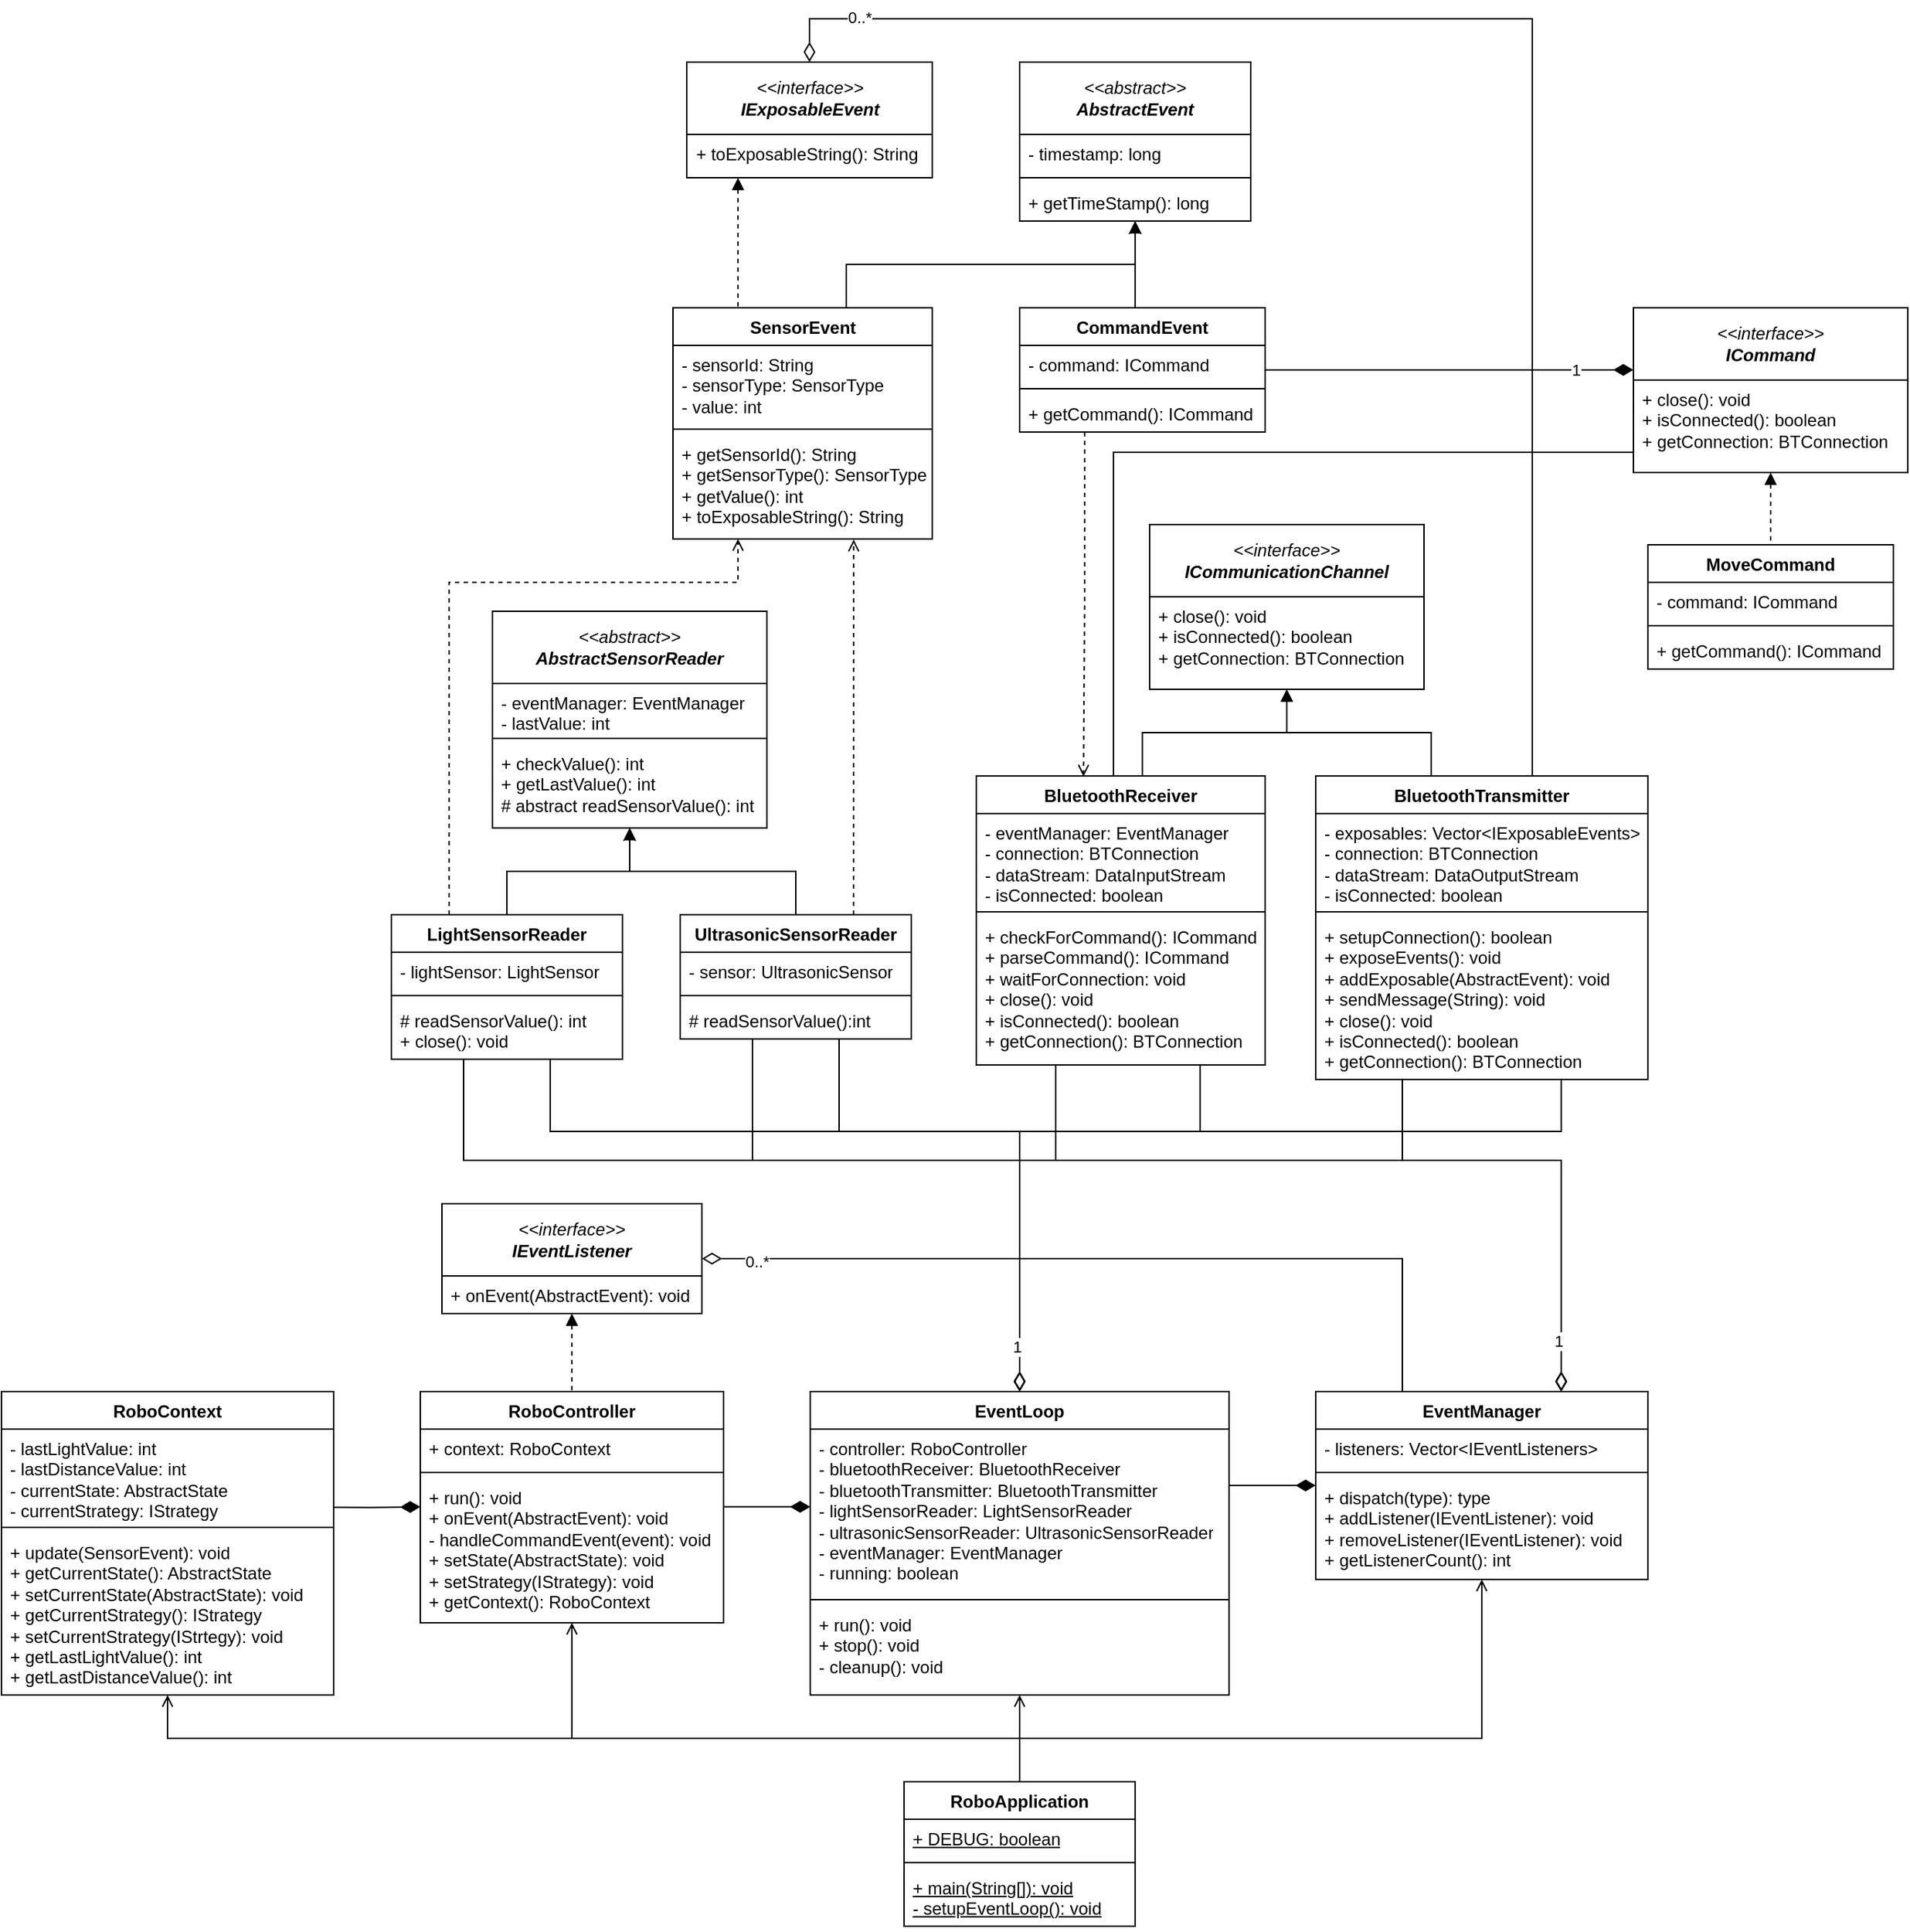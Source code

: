 <mxfile version="27.0.2">
  <diagram name="Seite-1" id="glNnVQsYIpxh4AlS2r4d">
    <mxGraphModel grid="1" page="1" gridSize="10" guides="1" tooltips="1" connect="1" arrows="1" fold="1" pageScale="1" pageWidth="827" pageHeight="1169" math="0" shadow="0">
      <root>
        <mxCell id="0" />
        <mxCell id="1" parent="0" />
        <mxCell id="kFXadUmT_YkaCiRnP-0l-47" value="RoboApplication" style="swimlane;fontStyle=1;align=center;verticalAlign=top;childLayout=stackLayout;horizontal=1;startSize=26;horizontalStack=0;resizeParent=1;resizeParentMax=0;resizeLast=0;collapsible=1;marginBottom=0;whiteSpace=wrap;html=1;" vertex="1" parent="1">
          <mxGeometry x="615" y="830" width="160" height="100" as="geometry" />
        </mxCell>
        <mxCell id="kFXadUmT_YkaCiRnP-0l-48" value="&lt;u&gt;+ DEBUG: boolean&lt;/u&gt;" style="text;strokeColor=none;fillColor=none;align=left;verticalAlign=top;spacingLeft=4;spacingRight=4;overflow=hidden;rotatable=0;points=[[0,0.5],[1,0.5]];portConstraint=eastwest;whiteSpace=wrap;html=1;" vertex="1" parent="kFXadUmT_YkaCiRnP-0l-47">
          <mxGeometry y="26" width="160" height="26" as="geometry" />
        </mxCell>
        <mxCell id="kFXadUmT_YkaCiRnP-0l-49" value="" style="line;strokeWidth=1;fillColor=none;align=left;verticalAlign=middle;spacingTop=-1;spacingLeft=3;spacingRight=3;rotatable=0;labelPosition=right;points=[];portConstraint=eastwest;strokeColor=inherit;" vertex="1" parent="kFXadUmT_YkaCiRnP-0l-47">
          <mxGeometry y="52" width="160" height="8" as="geometry" />
        </mxCell>
        <mxCell id="kFXadUmT_YkaCiRnP-0l-50" value="&lt;u&gt;+ main(String[]): void&lt;/u&gt;&lt;div&gt;&lt;u&gt;- setupEventLoop(): void&lt;/u&gt;&lt;/div&gt;" style="text;strokeColor=none;fillColor=none;align=left;verticalAlign=top;spacingLeft=4;spacingRight=4;overflow=hidden;rotatable=0;points=[[0,0.5],[1,0.5]];portConstraint=eastwest;whiteSpace=wrap;html=1;" vertex="1" parent="kFXadUmT_YkaCiRnP-0l-47">
          <mxGeometry y="60" width="160" height="40" as="geometry" />
        </mxCell>
        <mxCell id="kFXadUmT_YkaCiRnP-0l-158" value="" style="edgeStyle=orthogonalEdgeStyle;rounded=0;orthogonalLoop=1;jettySize=auto;html=1;endArrow=none;startFill=1;endFill=1;startArrow=diamondThin;startSize=11;" edge="1" parent="1">
          <mxGeometry relative="1" as="geometry">
            <mxPoint x="550" y="639.79" as="sourcePoint" />
            <mxPoint x="490" y="639.79" as="targetPoint" />
            <Array as="points">
              <mxPoint x="550" y="640" />
            </Array>
          </mxGeometry>
        </mxCell>
        <mxCell id="kFXadUmT_YkaCiRnP-0l-220" style="edgeStyle=orthogonalEdgeStyle;rounded=0;orthogonalLoop=1;jettySize=auto;html=1;endArrow=none;startFill=0;endFill=0;startArrow=open;" edge="1" parent="1" source="kFXadUmT_YkaCiRnP-0l-51" target="kFXadUmT_YkaCiRnP-0l-47">
          <mxGeometry relative="1" as="geometry" />
        </mxCell>
        <mxCell id="kFXadUmT_YkaCiRnP-0l-51" value="EventLoop" style="swimlane;fontStyle=1;align=center;verticalAlign=top;childLayout=stackLayout;horizontal=1;startSize=26;horizontalStack=0;resizeParent=1;resizeParentMax=0;resizeLast=0;collapsible=1;marginBottom=0;whiteSpace=wrap;html=1;" vertex="1" parent="1">
          <mxGeometry x="550" y="560" width="290" height="210" as="geometry">
            <mxRectangle x="580" y="560" width="100" height="30" as="alternateBounds" />
          </mxGeometry>
        </mxCell>
        <mxCell id="kFXadUmT_YkaCiRnP-0l-52" value="- controller: RoboController&lt;div&gt;- bluetoothReceiver: BluetoothReceiver&lt;/div&gt;&lt;div&gt;- bluetoothTransmitter: BluetoothTransmitter&lt;/div&gt;&lt;div&gt;- lightSensorReader: LightSensorReader&lt;/div&gt;&lt;div&gt;- ultrasonicSensorReader: UltrasonicSensorReader&lt;/div&gt;&lt;div&gt;- eventManager: EventManager&lt;/div&gt;&lt;div&gt;- running: boolean&lt;/div&gt;" style="text;strokeColor=none;fillColor=none;align=left;verticalAlign=top;spacingLeft=4;spacingRight=4;overflow=hidden;rotatable=0;points=[[0,0.5],[1,0.5]];portConstraint=eastwest;whiteSpace=wrap;html=1;" vertex="1" parent="kFXadUmT_YkaCiRnP-0l-51">
          <mxGeometry y="26" width="290" height="114" as="geometry" />
        </mxCell>
        <mxCell id="kFXadUmT_YkaCiRnP-0l-53" value="" style="line;strokeWidth=1;fillColor=none;align=left;verticalAlign=middle;spacingTop=-1;spacingLeft=3;spacingRight=3;rotatable=0;labelPosition=right;points=[];portConstraint=eastwest;strokeColor=inherit;" vertex="1" parent="kFXadUmT_YkaCiRnP-0l-51">
          <mxGeometry y="140" width="290" height="8" as="geometry" />
        </mxCell>
        <mxCell id="kFXadUmT_YkaCiRnP-0l-54" value="+ run(): void&lt;div&gt;+ stop(): void&lt;/div&gt;&lt;div&gt;- cleanup(): void&lt;/div&gt;" style="text;strokeColor=none;fillColor=none;align=left;verticalAlign=top;spacingLeft=4;spacingRight=4;overflow=hidden;rotatable=0;points=[[0,0.5],[1,0.5]];portConstraint=eastwest;whiteSpace=wrap;html=1;" vertex="1" parent="kFXadUmT_YkaCiRnP-0l-51">
          <mxGeometry y="148" width="290" height="62" as="geometry" />
        </mxCell>
        <mxCell id="kFXadUmT_YkaCiRnP-0l-161" value="" style="edgeStyle=orthogonalEdgeStyle;rounded=0;orthogonalLoop=1;jettySize=auto;html=1;endArrow=none;startFill=1;endFill=1;startArrow=diamondThin;endSize=11;startSize=11;" edge="1" parent="1" source="kFXadUmT_YkaCiRnP-0l-55" target="kFXadUmT_YkaCiRnP-0l-52">
          <mxGeometry relative="1" as="geometry">
            <Array as="points">
              <mxPoint x="760" y="603" />
              <mxPoint x="760" y="603" />
            </Array>
          </mxGeometry>
        </mxCell>
        <mxCell id="kFXadUmT_YkaCiRnP-0l-221" style="edgeStyle=orthogonalEdgeStyle;rounded=0;orthogonalLoop=1;jettySize=auto;html=1;endArrow=none;startFill=0;endFill=0;startArrow=open;" edge="1" parent="1" source="kFXadUmT_YkaCiRnP-0l-55" target="kFXadUmT_YkaCiRnP-0l-47">
          <mxGeometry relative="1" as="geometry">
            <Array as="points">
              <mxPoint x="1015" y="800" />
              <mxPoint x="695" y="800" />
            </Array>
          </mxGeometry>
        </mxCell>
        <mxCell id="kFXadUmT_YkaCiRnP-0l-224" style="edgeStyle=orthogonalEdgeStyle;rounded=0;orthogonalLoop=1;jettySize=auto;html=1;entryX=1;entryY=0.5;entryDx=0;entryDy=0;endArrow=diamondThin;endFill=0;startSize=11;endSize=11;" edge="1" parent="1" source="kFXadUmT_YkaCiRnP-0l-55" target="kFXadUmT_YkaCiRnP-0l-63">
          <mxGeometry relative="1" as="geometry">
            <Array as="points">
              <mxPoint x="960" y="468" />
            </Array>
          </mxGeometry>
        </mxCell>
        <mxCell id="kFXadUmT_YkaCiRnP-0l-226" value="0..*" style="edgeLabel;html=1;align=center;verticalAlign=middle;resizable=0;points=[];" connectable="0" vertex="1" parent="kFXadUmT_YkaCiRnP-0l-224">
          <mxGeometry x="0.868" y="2" relative="1" as="geometry">
            <mxPoint as="offset" />
          </mxGeometry>
        </mxCell>
        <mxCell id="kFXadUmT_YkaCiRnP-0l-55" value="EventManager" style="swimlane;fontStyle=1;align=center;verticalAlign=top;childLayout=stackLayout;horizontal=1;startSize=26;horizontalStack=0;resizeParent=1;resizeParentMax=0;resizeLast=0;collapsible=1;marginBottom=0;whiteSpace=wrap;html=1;" vertex="1" parent="1">
          <mxGeometry x="900" y="560" width="230" height="130" as="geometry" />
        </mxCell>
        <mxCell id="kFXadUmT_YkaCiRnP-0l-56" value="- listeners: Vector&amp;lt;IEventListeners&amp;gt;" style="text;strokeColor=none;fillColor=none;align=left;verticalAlign=top;spacingLeft=4;spacingRight=4;overflow=hidden;rotatable=0;points=[[0,0.5],[1,0.5]];portConstraint=eastwest;whiteSpace=wrap;html=1;" vertex="1" parent="kFXadUmT_YkaCiRnP-0l-55">
          <mxGeometry y="26" width="230" height="26" as="geometry" />
        </mxCell>
        <mxCell id="kFXadUmT_YkaCiRnP-0l-57" value="" style="line;strokeWidth=1;fillColor=none;align=left;verticalAlign=middle;spacingTop=-1;spacingLeft=3;spacingRight=3;rotatable=0;labelPosition=right;points=[];portConstraint=eastwest;strokeColor=inherit;" vertex="1" parent="kFXadUmT_YkaCiRnP-0l-55">
          <mxGeometry y="52" width="230" height="8" as="geometry" />
        </mxCell>
        <mxCell id="kFXadUmT_YkaCiRnP-0l-58" value="+ dispatch(type): type&lt;div&gt;+ addListener(IEventListener): void&lt;/div&gt;&lt;div&gt;+ removeListener(IEventListener): void&lt;/div&gt;&lt;div&gt;+ getListenerCount(): int&lt;/div&gt;" style="text;strokeColor=none;fillColor=none;align=left;verticalAlign=top;spacingLeft=4;spacingRight=4;overflow=hidden;rotatable=0;points=[[0,0.5],[1,0.5]];portConstraint=eastwest;whiteSpace=wrap;html=1;" vertex="1" parent="kFXadUmT_YkaCiRnP-0l-55">
          <mxGeometry y="60" width="230" height="70" as="geometry" />
        </mxCell>
        <mxCell id="kFXadUmT_YkaCiRnP-0l-137" style="edgeStyle=orthogonalEdgeStyle;rounded=0;orthogonalLoop=1;jettySize=auto;html=1;endArrow=none;startFill=1;startArrow=block;dashed=1;" edge="1" parent="1" source="kFXadUmT_YkaCiRnP-0l-63" target="kFXadUmT_YkaCiRnP-0l-79">
          <mxGeometry relative="1" as="geometry" />
        </mxCell>
        <mxCell id="kFXadUmT_YkaCiRnP-0l-63" value="&lt;div&gt;&lt;i style=&quot;font-weight: normal;&quot;&gt;&amp;lt;&amp;lt;interface&amp;gt;&amp;gt;&lt;/i&gt;&lt;/div&gt;&lt;i&gt;IEventListener&lt;/i&gt;" style="swimlane;fontStyle=1;align=center;verticalAlign=middle;childLayout=stackLayout;horizontal=1;startSize=50;horizontalStack=0;resizeParent=1;resizeParentMax=0;resizeLast=0;collapsible=1;marginBottom=0;whiteSpace=wrap;html=1;" vertex="1" parent="1">
          <mxGeometry x="295" y="430" width="180" height="76" as="geometry" />
        </mxCell>
        <mxCell id="kFXadUmT_YkaCiRnP-0l-66" value="+ onEvent(AbstractEvent): void" style="text;strokeColor=none;fillColor=none;align=left;verticalAlign=top;spacingLeft=4;spacingRight=4;overflow=hidden;rotatable=0;points=[[0,0.5],[1,0.5]];portConstraint=eastwest;whiteSpace=wrap;html=1;" vertex="1" parent="kFXadUmT_YkaCiRnP-0l-63">
          <mxGeometry y="50" width="180" height="26" as="geometry" />
        </mxCell>
        <mxCell id="kFXadUmT_YkaCiRnP-0l-188" style="edgeStyle=orthogonalEdgeStyle;rounded=0;orthogonalLoop=1;jettySize=auto;html=1;endArrow=none;startFill=1;startArrow=block;" edge="1" parent="1" source="kFXadUmT_YkaCiRnP-0l-67" target="kFXadUmT_YkaCiRnP-0l-71">
          <mxGeometry relative="1" as="geometry">
            <Array as="points">
              <mxPoint x="775" y="-220" />
              <mxPoint x="575" y="-220" />
            </Array>
          </mxGeometry>
        </mxCell>
        <mxCell id="kFXadUmT_YkaCiRnP-0l-67" value="&lt;div&gt;&lt;i style=&quot;font-weight: normal;&quot;&gt;&amp;lt;&amp;lt;abstract&amp;gt;&amp;gt;&lt;/i&gt;&lt;/div&gt;&lt;i&gt;AbstractEvent&lt;/i&gt;" style="swimlane;fontStyle=1;align=center;verticalAlign=middle;childLayout=stackLayout;horizontal=1;startSize=50;horizontalStack=0;resizeParent=1;resizeParentMax=0;resizeLast=0;collapsible=1;marginBottom=0;whiteSpace=wrap;html=1;" vertex="1" parent="1">
          <mxGeometry x="695" y="-360" width="160" height="110" as="geometry" />
        </mxCell>
        <mxCell id="kFXadUmT_YkaCiRnP-0l-68" value="- timestamp: long" style="text;strokeColor=none;fillColor=none;align=left;verticalAlign=top;spacingLeft=4;spacingRight=4;overflow=hidden;rotatable=0;points=[[0,0.5],[1,0.5]];portConstraint=eastwest;whiteSpace=wrap;html=1;" vertex="1" parent="kFXadUmT_YkaCiRnP-0l-67">
          <mxGeometry y="50" width="160" height="26" as="geometry" />
        </mxCell>
        <mxCell id="kFXadUmT_YkaCiRnP-0l-69" value="" style="line;strokeWidth=1;fillColor=none;align=left;verticalAlign=middle;spacingTop=-1;spacingLeft=3;spacingRight=3;rotatable=0;labelPosition=right;points=[];portConstraint=eastwest;strokeColor=inherit;" vertex="1" parent="kFXadUmT_YkaCiRnP-0l-67">
          <mxGeometry y="76" width="160" height="8" as="geometry" />
        </mxCell>
        <mxCell id="kFXadUmT_YkaCiRnP-0l-70" value="+ getTimeStamp(): long" style="text;strokeColor=none;fillColor=none;align=left;verticalAlign=top;spacingLeft=4;spacingRight=4;overflow=hidden;rotatable=0;points=[[0,0.5],[1,0.5]];portConstraint=eastwest;whiteSpace=wrap;html=1;" vertex="1" parent="kFXadUmT_YkaCiRnP-0l-67">
          <mxGeometry y="84" width="160" height="26" as="geometry" />
        </mxCell>
        <mxCell id="kFXadUmT_YkaCiRnP-0l-71" value="SensorEvent" style="swimlane;fontStyle=1;align=center;verticalAlign=top;childLayout=stackLayout;horizontal=1;startSize=26;horizontalStack=0;resizeParent=1;resizeParentMax=0;resizeLast=0;collapsible=1;marginBottom=0;whiteSpace=wrap;html=1;" vertex="1" parent="1">
          <mxGeometry x="455" y="-190" width="179.5" height="160" as="geometry" />
        </mxCell>
        <mxCell id="kFXadUmT_YkaCiRnP-0l-72" value="- sensorId: String&lt;div&gt;- sensorType: SensorType&lt;/div&gt;&lt;div&gt;- value: int&lt;/div&gt;" style="text;strokeColor=none;fillColor=none;align=left;verticalAlign=top;spacingLeft=4;spacingRight=4;overflow=hidden;rotatable=0;points=[[0,0.5],[1,0.5]];portConstraint=eastwest;whiteSpace=wrap;html=1;" vertex="1" parent="kFXadUmT_YkaCiRnP-0l-71">
          <mxGeometry y="26" width="179.5" height="54" as="geometry" />
        </mxCell>
        <mxCell id="kFXadUmT_YkaCiRnP-0l-73" value="" style="line;strokeWidth=1;fillColor=none;align=left;verticalAlign=middle;spacingTop=-1;spacingLeft=3;spacingRight=3;rotatable=0;labelPosition=right;points=[];portConstraint=eastwest;strokeColor=inherit;" vertex="1" parent="kFXadUmT_YkaCiRnP-0l-71">
          <mxGeometry y="80" width="179.5" height="8" as="geometry" />
        </mxCell>
        <mxCell id="kFXadUmT_YkaCiRnP-0l-74" value="+ getSensorId(): String&lt;div&gt;+ getSensorType(): SensorType&lt;/div&gt;&lt;div&gt;+ getValue(): int&lt;/div&gt;&lt;div&gt;+ toExposableString(): String&lt;/div&gt;" style="text;strokeColor=none;fillColor=none;align=left;verticalAlign=top;spacingLeft=4;spacingRight=4;overflow=hidden;rotatable=0;points=[[0,0.5],[1,0.5]];portConstraint=eastwest;whiteSpace=wrap;html=1;" vertex="1" parent="kFXadUmT_YkaCiRnP-0l-71">
          <mxGeometry y="88" width="179.5" height="72" as="geometry" />
        </mxCell>
        <mxCell id="kFXadUmT_YkaCiRnP-0l-182" style="edgeStyle=orthogonalEdgeStyle;rounded=0;orthogonalLoop=1;jettySize=auto;html=1;entryX=0.371;entryY=0.002;entryDx=0;entryDy=0;endArrow=open;startFill=0;dashed=1;entryPerimeter=0;endFill=0;" edge="1" parent="1" source="kFXadUmT_YkaCiRnP-0l-75" target="kFXadUmT_YkaCiRnP-0l-119">
          <mxGeometry relative="1" as="geometry">
            <Array as="points">
              <mxPoint x="740" y="15" />
              <mxPoint x="739" y="15" />
            </Array>
          </mxGeometry>
        </mxCell>
        <mxCell id="kFXadUmT_YkaCiRnP-0l-75" value="CommandEvent" style="swimlane;fontStyle=1;align=center;verticalAlign=top;childLayout=stackLayout;horizontal=1;startSize=26;horizontalStack=0;resizeParent=1;resizeParentMax=0;resizeLast=0;collapsible=1;marginBottom=0;whiteSpace=wrap;html=1;" vertex="1" parent="1">
          <mxGeometry x="695" y="-190" width="170" height="86" as="geometry" />
        </mxCell>
        <mxCell id="kFXadUmT_YkaCiRnP-0l-76" value="- command: ICommand" style="text;strokeColor=none;fillColor=none;align=left;verticalAlign=top;spacingLeft=4;spacingRight=4;overflow=hidden;rotatable=0;points=[[0,0.5],[1,0.5]];portConstraint=eastwest;whiteSpace=wrap;html=1;" vertex="1" parent="kFXadUmT_YkaCiRnP-0l-75">
          <mxGeometry y="26" width="170" height="26" as="geometry" />
        </mxCell>
        <mxCell id="kFXadUmT_YkaCiRnP-0l-77" value="" style="line;strokeWidth=1;fillColor=none;align=left;verticalAlign=middle;spacingTop=-1;spacingLeft=3;spacingRight=3;rotatable=0;labelPosition=right;points=[];portConstraint=eastwest;strokeColor=inherit;" vertex="1" parent="kFXadUmT_YkaCiRnP-0l-75">
          <mxGeometry y="52" width="170" height="8" as="geometry" />
        </mxCell>
        <mxCell id="kFXadUmT_YkaCiRnP-0l-78" value="+ getCommand(): ICommand" style="text;strokeColor=none;fillColor=none;align=left;verticalAlign=top;spacingLeft=4;spacingRight=4;overflow=hidden;rotatable=0;points=[[0,0.5],[1,0.5]];portConstraint=eastwest;whiteSpace=wrap;html=1;" vertex="1" parent="kFXadUmT_YkaCiRnP-0l-75">
          <mxGeometry y="60" width="170" height="26" as="geometry" />
        </mxCell>
        <mxCell id="kFXadUmT_YkaCiRnP-0l-219" style="edgeStyle=orthogonalEdgeStyle;rounded=0;orthogonalLoop=1;jettySize=auto;html=1;entryX=0.5;entryY=0;entryDx=0;entryDy=0;endArrow=none;startFill=0;endFill=0;startArrow=open;" edge="1" parent="1" source="kFXadUmT_YkaCiRnP-0l-79" target="kFXadUmT_YkaCiRnP-0l-47">
          <mxGeometry relative="1" as="geometry">
            <Array as="points">
              <mxPoint x="385" y="800" />
              <mxPoint x="695" y="800" />
            </Array>
          </mxGeometry>
        </mxCell>
        <mxCell id="kFXadUmT_YkaCiRnP-0l-79" value="RoboController" style="swimlane;fontStyle=1;align=center;verticalAlign=top;childLayout=stackLayout;horizontal=1;startSize=26;horizontalStack=0;resizeParent=1;resizeParentMax=0;resizeLast=0;collapsible=1;marginBottom=0;whiteSpace=wrap;html=1;" vertex="1" parent="1">
          <mxGeometry x="280" y="560" width="210" height="160" as="geometry" />
        </mxCell>
        <mxCell id="kFXadUmT_YkaCiRnP-0l-80" value="+ context: RoboContext" style="text;strokeColor=none;fillColor=none;align=left;verticalAlign=top;spacingLeft=4;spacingRight=4;overflow=hidden;rotatable=0;points=[[0,0.5],[1,0.5]];portConstraint=eastwest;whiteSpace=wrap;html=1;" vertex="1" parent="kFXadUmT_YkaCiRnP-0l-79">
          <mxGeometry y="26" width="210" height="26" as="geometry" />
        </mxCell>
        <mxCell id="kFXadUmT_YkaCiRnP-0l-81" value="" style="line;strokeWidth=1;fillColor=none;align=left;verticalAlign=middle;spacingTop=-1;spacingLeft=3;spacingRight=3;rotatable=0;labelPosition=right;points=[];portConstraint=eastwest;strokeColor=inherit;" vertex="1" parent="kFXadUmT_YkaCiRnP-0l-79">
          <mxGeometry y="52" width="210" height="8" as="geometry" />
        </mxCell>
        <mxCell id="kFXadUmT_YkaCiRnP-0l-82" value="+ run(): void&lt;div&gt;+ onEvent(AbstractEvent): void&lt;/div&gt;&lt;div&gt;- handleCommandEvent(event): void&lt;/div&gt;&lt;div&gt;+ setState(AbstractState): void&lt;/div&gt;&lt;div&gt;+ setStrategy(IStrategy): void&lt;/div&gt;&lt;div&gt;+ getContext(): RoboContext&lt;/div&gt;" style="text;strokeColor=none;fillColor=none;align=left;verticalAlign=top;spacingLeft=4;spacingRight=4;overflow=hidden;rotatable=0;points=[[0,0.5],[1,0.5]];portConstraint=eastwest;whiteSpace=wrap;html=1;" vertex="1" parent="kFXadUmT_YkaCiRnP-0l-79">
          <mxGeometry y="60" width="210" height="100" as="geometry" />
        </mxCell>
        <mxCell id="kFXadUmT_YkaCiRnP-0l-125" style="edgeStyle=orthogonalEdgeStyle;rounded=0;orthogonalLoop=1;jettySize=auto;html=1;entryX=0.5;entryY=0;entryDx=0;entryDy=0;endArrow=none;startFill=1;startArrow=block;" edge="1" parent="1" source="kFXadUmT_YkaCiRnP-0l-83" target="kFXadUmT_YkaCiRnP-0l-99">
          <mxGeometry relative="1" as="geometry" />
        </mxCell>
        <mxCell id="kFXadUmT_YkaCiRnP-0l-83" value="&lt;div&gt;&lt;i style=&quot;font-weight: normal;&quot;&gt;&amp;lt;&amp;lt;abstract&amp;gt;&amp;gt;&lt;/i&gt;&lt;/div&gt;&lt;i&gt;AbstractSensorReader&lt;/i&gt;" style="swimlane;fontStyle=1;align=center;verticalAlign=middle;childLayout=stackLayout;horizontal=1;startSize=50;horizontalStack=0;resizeParent=1;resizeParentMax=0;resizeLast=0;collapsible=1;marginBottom=0;whiteSpace=wrap;html=1;" vertex="1" parent="1">
          <mxGeometry x="330" y="20" width="190" height="150" as="geometry" />
        </mxCell>
        <mxCell id="kFXadUmT_YkaCiRnP-0l-84" value="- eventManager: EventManager&lt;div&gt;- lastValue: int&lt;/div&gt;" style="text;strokeColor=none;fillColor=none;align=left;verticalAlign=top;spacingLeft=4;spacingRight=4;overflow=hidden;rotatable=0;points=[[0,0.5],[1,0.5]];portConstraint=eastwest;whiteSpace=wrap;html=1;" vertex="1" parent="kFXadUmT_YkaCiRnP-0l-83">
          <mxGeometry y="50" width="190" height="34" as="geometry" />
        </mxCell>
        <mxCell id="kFXadUmT_YkaCiRnP-0l-85" value="" style="line;strokeWidth=1;fillColor=none;align=left;verticalAlign=middle;spacingTop=-1;spacingLeft=3;spacingRight=3;rotatable=0;labelPosition=right;points=[];portConstraint=eastwest;strokeColor=inherit;" vertex="1" parent="kFXadUmT_YkaCiRnP-0l-83">
          <mxGeometry y="84" width="190" height="8" as="geometry" />
        </mxCell>
        <mxCell id="kFXadUmT_YkaCiRnP-0l-86" value="+ checkValue(): int&lt;div&gt;+ getLastValue(): int&lt;/div&gt;&lt;div&gt;# abstract readSensorValue(): int&lt;/div&gt;" style="text;strokeColor=none;fillColor=none;align=left;verticalAlign=top;spacingLeft=4;spacingRight=4;overflow=hidden;rotatable=0;points=[[0,0.5],[1,0.5]];portConstraint=eastwest;whiteSpace=wrap;html=1;" vertex="1" parent="kFXadUmT_YkaCiRnP-0l-83">
          <mxGeometry y="92" width="190" height="58" as="geometry" />
        </mxCell>
        <mxCell id="kFXadUmT_YkaCiRnP-0l-205" style="edgeStyle=orthogonalEdgeStyle;rounded=0;orthogonalLoop=1;jettySize=auto;html=1;endArrow=diamondThin;endFill=0;endSize=11;" edge="1" parent="1" source="kFXadUmT_YkaCiRnP-0l-99" target="kFXadUmT_YkaCiRnP-0l-51">
          <mxGeometry relative="1" as="geometry">
            <Array as="points">
              <mxPoint x="370" y="380" />
              <mxPoint x="695" y="380" />
            </Array>
          </mxGeometry>
        </mxCell>
        <mxCell id="kFXadUmT_YkaCiRnP-0l-209" style="edgeStyle=orthogonalEdgeStyle;rounded=0;orthogonalLoop=1;jettySize=auto;html=1;endArrow=diamondThin;endFill=0;endSize=11;" edge="1" parent="1" source="kFXadUmT_YkaCiRnP-0l-99" target="kFXadUmT_YkaCiRnP-0l-55">
          <mxGeometry relative="1" as="geometry">
            <Array as="points">
              <mxPoint x="310" y="400" />
              <mxPoint x="1070" y="400" />
            </Array>
          </mxGeometry>
        </mxCell>
        <mxCell id="kFXadUmT_YkaCiRnP-0l-99" value="LightSensorReader" style="swimlane;fontStyle=1;align=center;verticalAlign=top;childLayout=stackLayout;horizontal=1;startSize=26;horizontalStack=0;resizeParent=1;resizeParentMax=0;resizeLast=0;collapsible=1;marginBottom=0;whiteSpace=wrap;html=1;" vertex="1" parent="1">
          <mxGeometry x="260" y="230" width="160" height="100" as="geometry" />
        </mxCell>
        <mxCell id="kFXadUmT_YkaCiRnP-0l-100" value="- lightSensor: LightSensor" style="text;strokeColor=none;fillColor=none;align=left;verticalAlign=top;spacingLeft=4;spacingRight=4;overflow=hidden;rotatable=0;points=[[0,0.5],[1,0.5]];portConstraint=eastwest;whiteSpace=wrap;html=1;" vertex="1" parent="kFXadUmT_YkaCiRnP-0l-99">
          <mxGeometry y="26" width="160" height="26" as="geometry" />
        </mxCell>
        <mxCell id="kFXadUmT_YkaCiRnP-0l-101" value="" style="line;strokeWidth=1;fillColor=none;align=left;verticalAlign=middle;spacingTop=-1;spacingLeft=3;spacingRight=3;rotatable=0;labelPosition=right;points=[];portConstraint=eastwest;strokeColor=inherit;" vertex="1" parent="kFXadUmT_YkaCiRnP-0l-99">
          <mxGeometry y="52" width="160" height="8" as="geometry" />
        </mxCell>
        <mxCell id="kFXadUmT_YkaCiRnP-0l-102" value="# readSensorValue(): int&lt;div&gt;+ close(): void&lt;/div&gt;" style="text;strokeColor=none;fillColor=none;align=left;verticalAlign=top;spacingLeft=4;spacingRight=4;overflow=hidden;rotatable=0;points=[[0,0.5],[1,0.5]];portConstraint=eastwest;whiteSpace=wrap;html=1;" vertex="1" parent="kFXadUmT_YkaCiRnP-0l-99">
          <mxGeometry y="60" width="160" height="40" as="geometry" />
        </mxCell>
        <mxCell id="kFXadUmT_YkaCiRnP-0l-126" style="edgeStyle=orthogonalEdgeStyle;rounded=0;orthogonalLoop=1;jettySize=auto;html=1;entryX=0.5;entryY=1;entryDx=0;entryDy=0;" edge="1" parent="1" source="kFXadUmT_YkaCiRnP-0l-103" target="kFXadUmT_YkaCiRnP-0l-83">
          <mxGeometry relative="1" as="geometry" />
        </mxCell>
        <mxCell id="kFXadUmT_YkaCiRnP-0l-181" style="edgeStyle=orthogonalEdgeStyle;rounded=0;orthogonalLoop=1;jettySize=auto;html=1;entryX=0.697;entryY=1.006;entryDx=0;entryDy=0;entryPerimeter=0;endArrow=open;startFill=0;dashed=1;endFill=0;" edge="1" parent="1" source="kFXadUmT_YkaCiRnP-0l-103" target="kFXadUmT_YkaCiRnP-0l-74">
          <mxGeometry relative="1" as="geometry">
            <Array as="points">
              <mxPoint x="580" y="180" />
              <mxPoint x="580" y="180" />
            </Array>
          </mxGeometry>
        </mxCell>
        <mxCell id="kFXadUmT_YkaCiRnP-0l-206" style="edgeStyle=orthogonalEdgeStyle;rounded=0;orthogonalLoop=1;jettySize=auto;html=1;entryX=0.5;entryY=0;entryDx=0;entryDy=0;endArrow=diamondThin;endFill=0;endSize=11;" edge="1" parent="1" source="kFXadUmT_YkaCiRnP-0l-103" target="kFXadUmT_YkaCiRnP-0l-51">
          <mxGeometry relative="1" as="geometry">
            <Array as="points">
              <mxPoint x="570" y="380" />
              <mxPoint x="695" y="380" />
            </Array>
          </mxGeometry>
        </mxCell>
        <mxCell id="kFXadUmT_YkaCiRnP-0l-210" style="edgeStyle=orthogonalEdgeStyle;rounded=0;orthogonalLoop=1;jettySize=auto;html=1;endArrow=diamondThin;endFill=0;endSize=11;" edge="1" parent="1" source="kFXadUmT_YkaCiRnP-0l-103">
          <mxGeometry relative="1" as="geometry">
            <mxPoint x="1070" y="560" as="targetPoint" />
            <Array as="points">
              <mxPoint x="510" y="400" />
              <mxPoint x="1070" y="400" />
              <mxPoint x="1070" y="560" />
            </Array>
          </mxGeometry>
        </mxCell>
        <mxCell id="kFXadUmT_YkaCiRnP-0l-103" value="UltrasonicSensorReader" style="swimlane;fontStyle=1;align=center;verticalAlign=top;childLayout=stackLayout;horizontal=1;startSize=26;horizontalStack=0;resizeParent=1;resizeParentMax=0;resizeLast=0;collapsible=1;marginBottom=0;whiteSpace=wrap;html=1;" vertex="1" parent="1">
          <mxGeometry x="460" y="230" width="160" height="86" as="geometry" />
        </mxCell>
        <mxCell id="kFXadUmT_YkaCiRnP-0l-104" value="- sensor: UltrasonicSensor" style="text;strokeColor=none;fillColor=none;align=left;verticalAlign=top;spacingLeft=4;spacingRight=4;overflow=hidden;rotatable=0;points=[[0,0.5],[1,0.5]];portConstraint=eastwest;whiteSpace=wrap;html=1;" vertex="1" parent="kFXadUmT_YkaCiRnP-0l-103">
          <mxGeometry y="26" width="160" height="26" as="geometry" />
        </mxCell>
        <mxCell id="kFXadUmT_YkaCiRnP-0l-105" value="" style="line;strokeWidth=1;fillColor=none;align=left;verticalAlign=middle;spacingTop=-1;spacingLeft=3;spacingRight=3;rotatable=0;labelPosition=right;points=[];portConstraint=eastwest;strokeColor=inherit;" vertex="1" parent="kFXadUmT_YkaCiRnP-0l-103">
          <mxGeometry y="52" width="160" height="8" as="geometry" />
        </mxCell>
        <mxCell id="kFXadUmT_YkaCiRnP-0l-106" value="# readSensorValue():int" style="text;strokeColor=none;fillColor=none;align=left;verticalAlign=top;spacingLeft=4;spacingRight=4;overflow=hidden;rotatable=0;points=[[0,0.5],[1,0.5]];portConstraint=eastwest;whiteSpace=wrap;html=1;" vertex="1" parent="kFXadUmT_YkaCiRnP-0l-103">
          <mxGeometry y="60" width="160" height="26" as="geometry" />
        </mxCell>
        <mxCell id="kFXadUmT_YkaCiRnP-0l-218" style="edgeStyle=orthogonalEdgeStyle;rounded=0;orthogonalLoop=1;jettySize=auto;html=1;endArrow=none;startFill=0;endFill=0;startArrow=open;" edge="1" parent="1" source="kFXadUmT_YkaCiRnP-0l-107" target="kFXadUmT_YkaCiRnP-0l-47">
          <mxGeometry relative="1" as="geometry">
            <Array as="points">
              <mxPoint x="105" y="800" />
              <mxPoint x="695" y="800" />
            </Array>
          </mxGeometry>
        </mxCell>
        <mxCell id="kFXadUmT_YkaCiRnP-0l-107" value="RoboContext" style="swimlane;fontStyle=1;align=center;verticalAlign=top;childLayout=stackLayout;horizontal=1;startSize=26;horizontalStack=0;resizeParent=1;resizeParentMax=0;resizeLast=0;collapsible=1;marginBottom=0;whiteSpace=wrap;html=1;" vertex="1" parent="1">
          <mxGeometry x="-10" y="560" width="230" height="210" as="geometry">
            <mxRectangle x="140" y="560" width="110" height="30" as="alternateBounds" />
          </mxGeometry>
        </mxCell>
        <mxCell id="kFXadUmT_YkaCiRnP-0l-108" value="- lastLightValue: int&lt;div&gt;- lastDistanceValue: int&lt;/div&gt;&lt;div&gt;- currentState: AbstractState&lt;/div&gt;&lt;div&gt;- currentStrategy: IStrategy&lt;/div&gt;" style="text;strokeColor=none;fillColor=none;align=left;verticalAlign=top;spacingLeft=4;spacingRight=4;overflow=hidden;rotatable=0;points=[[0,0.5],[1,0.5]];portConstraint=eastwest;whiteSpace=wrap;html=1;" vertex="1" parent="kFXadUmT_YkaCiRnP-0l-107">
          <mxGeometry y="26" width="230" height="64" as="geometry" />
        </mxCell>
        <mxCell id="kFXadUmT_YkaCiRnP-0l-109" value="" style="line;strokeWidth=1;fillColor=none;align=left;verticalAlign=middle;spacingTop=-1;spacingLeft=3;spacingRight=3;rotatable=0;labelPosition=right;points=[];portConstraint=eastwest;strokeColor=inherit;" vertex="1" parent="kFXadUmT_YkaCiRnP-0l-107">
          <mxGeometry y="90" width="230" height="8" as="geometry" />
        </mxCell>
        <mxCell id="kFXadUmT_YkaCiRnP-0l-110" value="+ update(SensorEvent): void&lt;div&gt;+ getCurrentState(): AbstractState&lt;/div&gt;&lt;div&gt;+ setCurrentState(AbstractState): void&lt;/div&gt;&lt;div&gt;+ getCurrentStrategy(): IStrategy&lt;/div&gt;&lt;div&gt;+ setCurrentStrategy(IStrtegy): void&lt;/div&gt;&lt;div&gt;+ getLastLightValue(): int&lt;/div&gt;&lt;div&gt;+ getLastDistanceValue(): int&lt;/div&gt;" style="text;strokeColor=none;fillColor=none;align=left;verticalAlign=top;spacingLeft=4;spacingRight=4;overflow=hidden;rotatable=0;points=[[0,0.5],[1,0.5]];portConstraint=eastwest;whiteSpace=wrap;html=1;" vertex="1" parent="kFXadUmT_YkaCiRnP-0l-107">
          <mxGeometry y="98" width="230" height="112" as="geometry" />
        </mxCell>
        <mxCell id="kFXadUmT_YkaCiRnP-0l-186" style="edgeStyle=orthogonalEdgeStyle;rounded=0;orthogonalLoop=1;jettySize=auto;html=1;endArrow=none;startFill=1;startArrow=block;dashed=1;" edge="1" parent="1" source="kFXadUmT_YkaCiRnP-0l-111" target="kFXadUmT_YkaCiRnP-0l-71">
          <mxGeometry relative="1" as="geometry">
            <Array as="points">
              <mxPoint x="500" y="-230" />
              <mxPoint x="500" y="-230" />
            </Array>
          </mxGeometry>
        </mxCell>
        <mxCell id="kFXadUmT_YkaCiRnP-0l-111" value="&lt;div&gt;&lt;i style=&quot;font-weight: normal;&quot;&gt;&amp;lt;&amp;lt;interface&amp;gt;&amp;gt;&lt;/i&gt;&lt;/div&gt;&lt;i&gt;IExposableEvent&lt;/i&gt;" style="swimlane;fontStyle=1;align=center;verticalAlign=middle;childLayout=stackLayout;horizontal=1;startSize=50;horizontalStack=0;resizeParent=1;resizeParentMax=0;resizeLast=0;collapsible=1;marginBottom=0;whiteSpace=wrap;html=1;" vertex="1" parent="1">
          <mxGeometry x="464.5" y="-360" width="170" height="80" as="geometry" />
        </mxCell>
        <mxCell id="kFXadUmT_YkaCiRnP-0l-114" value="+ toExposableString(): String" style="text;strokeColor=none;fillColor=none;align=left;verticalAlign=top;spacingLeft=4;spacingRight=4;overflow=hidden;rotatable=0;points=[[0,0.5],[1,0.5]];portConstraint=eastwest;whiteSpace=wrap;html=1;" vertex="1" parent="kFXadUmT_YkaCiRnP-0l-111">
          <mxGeometry y="50" width="170" height="30" as="geometry" />
        </mxCell>
        <mxCell id="kFXadUmT_YkaCiRnP-0l-136" style="edgeStyle=orthogonalEdgeStyle;rounded=0;orthogonalLoop=1;jettySize=auto;html=1;endArrow=none;startFill=1;startArrow=block;" edge="1" parent="1" source="kFXadUmT_YkaCiRnP-0l-115" target="kFXadUmT_YkaCiRnP-0l-119">
          <mxGeometry relative="1" as="geometry">
            <Array as="points">
              <mxPoint x="880" y="104" />
              <mxPoint x="780" y="104" />
            </Array>
          </mxGeometry>
        </mxCell>
        <mxCell id="kFXadUmT_YkaCiRnP-0l-143" style="edgeStyle=orthogonalEdgeStyle;rounded=0;orthogonalLoop=1;jettySize=auto;html=1;entryX=0.5;entryY=0;entryDx=0;entryDy=0;endArrow=none;startFill=1;startArrow=block;" edge="1" parent="1" source="kFXadUmT_YkaCiRnP-0l-115" target="kFXadUmT_YkaCiRnP-0l-138">
          <mxGeometry relative="1" as="geometry">
            <Array as="points">
              <mxPoint x="880" y="104" />
              <mxPoint x="980" y="104" />
            </Array>
          </mxGeometry>
        </mxCell>
        <mxCell id="kFXadUmT_YkaCiRnP-0l-115" value="&lt;div&gt;&lt;span style=&quot;font-weight: normal;&quot;&gt;&lt;i&gt;&amp;lt;&amp;lt;interface&amp;gt;&amp;gt;&lt;/i&gt;&lt;/span&gt;&lt;/div&gt;&lt;i&gt;ICommunicationChannel&lt;/i&gt;" style="swimlane;fontStyle=1;align=center;verticalAlign=middle;childLayout=stackLayout;horizontal=1;startSize=50;horizontalStack=0;resizeParent=1;resizeParentMax=0;resizeLast=0;collapsible=1;marginBottom=0;whiteSpace=wrap;html=1;" vertex="1" parent="1">
          <mxGeometry x="785" y="-40" width="190" height="114" as="geometry" />
        </mxCell>
        <mxCell id="kFXadUmT_YkaCiRnP-0l-118" value="+ close(): void&lt;div&gt;+ isConnected(): boolean&lt;/div&gt;&lt;div&gt;+ getConnection: BTConnection&lt;/div&gt;" style="text;strokeColor=none;fillColor=none;align=left;verticalAlign=top;spacingLeft=4;spacingRight=4;overflow=hidden;rotatable=0;points=[[0,0.5],[1,0.5]];portConstraint=eastwest;whiteSpace=wrap;html=1;" vertex="1" parent="kFXadUmT_YkaCiRnP-0l-115">
          <mxGeometry y="50" width="190" height="64" as="geometry" />
        </mxCell>
        <mxCell id="kFXadUmT_YkaCiRnP-0l-207" style="edgeStyle=orthogonalEdgeStyle;rounded=0;orthogonalLoop=1;jettySize=auto;html=1;endArrow=diamondThin;endFill=0;endSize=11;" edge="1" parent="1" source="kFXadUmT_YkaCiRnP-0l-119" target="kFXadUmT_YkaCiRnP-0l-51">
          <mxGeometry relative="1" as="geometry">
            <Array as="points">
              <mxPoint x="820" y="380" />
              <mxPoint x="695" y="380" />
            </Array>
          </mxGeometry>
        </mxCell>
        <mxCell id="kFXadUmT_YkaCiRnP-0l-211" style="edgeStyle=orthogonalEdgeStyle;rounded=0;orthogonalLoop=1;jettySize=auto;html=1;endArrow=diamondThin;endFill=0;endSize=11;" edge="1" parent="1" source="kFXadUmT_YkaCiRnP-0l-119">
          <mxGeometry relative="1" as="geometry">
            <mxPoint x="1070" y="560" as="targetPoint" />
            <Array as="points">
              <mxPoint x="720" y="400" />
              <mxPoint x="1070" y="400" />
              <mxPoint x="1070" y="560" />
            </Array>
          </mxGeometry>
        </mxCell>
        <mxCell id="kFXadUmT_YkaCiRnP-0l-119" value="BluetoothReceiver" style="swimlane;fontStyle=1;align=center;verticalAlign=top;childLayout=stackLayout;horizontal=1;startSize=26;horizontalStack=0;resizeParent=1;resizeParentMax=0;resizeLast=0;collapsible=1;marginBottom=0;whiteSpace=wrap;html=1;" vertex="1" parent="1">
          <mxGeometry x="665" y="134" width="200" height="200" as="geometry" />
        </mxCell>
        <mxCell id="kFXadUmT_YkaCiRnP-0l-120" value="- eventManager: EventManager&lt;div&gt;- connection: BTConnection&lt;/div&gt;&lt;div&gt;- dataStream: DataInputStream&lt;/div&gt;&lt;div&gt;- isConnected: boolean&lt;/div&gt;" style="text;strokeColor=none;fillColor=none;align=left;verticalAlign=top;spacingLeft=4;spacingRight=4;overflow=hidden;rotatable=0;points=[[0,0.5],[1,0.5]];portConstraint=eastwest;whiteSpace=wrap;html=1;" vertex="1" parent="kFXadUmT_YkaCiRnP-0l-119">
          <mxGeometry y="26" width="200" height="64" as="geometry" />
        </mxCell>
        <mxCell id="kFXadUmT_YkaCiRnP-0l-121" value="" style="line;strokeWidth=1;fillColor=none;align=left;verticalAlign=middle;spacingTop=-1;spacingLeft=3;spacingRight=3;rotatable=0;labelPosition=right;points=[];portConstraint=eastwest;strokeColor=inherit;" vertex="1" parent="kFXadUmT_YkaCiRnP-0l-119">
          <mxGeometry y="90" width="200" height="8" as="geometry" />
        </mxCell>
        <mxCell id="kFXadUmT_YkaCiRnP-0l-122" value="+ checkForCommand(): ICommand&lt;div&gt;+ parseCommand(): ICommand&lt;/div&gt;&lt;div&gt;+ waitForConnection: void&lt;/div&gt;&lt;div&gt;+ close(): void&lt;/div&gt;&lt;div&gt;+ isConnected(): boolean&lt;/div&gt;&lt;div&gt;+ getConnection(): BTConnection&lt;/div&gt;&lt;div&gt;&lt;br&gt;&lt;/div&gt;" style="text;strokeColor=none;fillColor=none;align=left;verticalAlign=top;spacingLeft=4;spacingRight=4;overflow=hidden;rotatable=0;points=[[0,0.5],[1,0.5]];portConstraint=eastwest;whiteSpace=wrap;html=1;" vertex="1" parent="kFXadUmT_YkaCiRnP-0l-119">
          <mxGeometry y="98" width="200" height="102" as="geometry" />
        </mxCell>
        <mxCell id="kFXadUmT_YkaCiRnP-0l-183" style="edgeStyle=orthogonalEdgeStyle;rounded=0;orthogonalLoop=1;jettySize=auto;html=1;endArrow=diamondThin;startFill=0;entryX=0.5;entryY=0;entryDx=0;entryDy=0;exitX=0.657;exitY=0.006;exitDx=0;exitDy=0;exitPerimeter=0;endFill=0;startSize=11;endSize=11;" edge="1" parent="1" source="kFXadUmT_YkaCiRnP-0l-138" target="kFXadUmT_YkaCiRnP-0l-111">
          <mxGeometry relative="1" as="geometry">
            <mxPoint x="570" y="-370" as="targetPoint" />
            <mxPoint x="1020" y="220" as="sourcePoint" />
            <Array as="points">
              <mxPoint x="1050" y="135" />
              <mxPoint x="1050" y="-390" />
              <mxPoint x="550" y="-390" />
            </Array>
          </mxGeometry>
        </mxCell>
        <mxCell id="kFXadUmT_YkaCiRnP-0l-232" value="0..*" style="edgeLabel;html=1;align=center;verticalAlign=middle;resizable=0;points=[];" connectable="0" vertex="1" parent="kFXadUmT_YkaCiRnP-0l-183">
          <mxGeometry x="0.878" y="-1" relative="1" as="geometry">
            <mxPoint as="offset" />
          </mxGeometry>
        </mxCell>
        <mxCell id="kFXadUmT_YkaCiRnP-0l-208" style="edgeStyle=orthogonalEdgeStyle;rounded=0;orthogonalLoop=1;jettySize=auto;html=1;entryX=0.5;entryY=0;entryDx=0;entryDy=0;endArrow=diamondThin;endFill=0;endSize=11;" edge="1" parent="1" source="kFXadUmT_YkaCiRnP-0l-138" target="kFXadUmT_YkaCiRnP-0l-51">
          <mxGeometry relative="1" as="geometry">
            <mxPoint x="740" y="480" as="targetPoint" />
            <Array as="points">
              <mxPoint x="1070" y="380" />
              <mxPoint x="695" y="380" />
            </Array>
          </mxGeometry>
        </mxCell>
        <mxCell id="kFXadUmT_YkaCiRnP-0l-229" value="1" style="edgeLabel;html=1;align=center;verticalAlign=middle;resizable=0;points=[];" connectable="0" vertex="1" parent="kFXadUmT_YkaCiRnP-0l-208">
          <mxGeometry x="0.895" y="-2" relative="1" as="geometry">
            <mxPoint as="offset" />
          </mxGeometry>
        </mxCell>
        <mxCell id="kFXadUmT_YkaCiRnP-0l-212" style="edgeStyle=orthogonalEdgeStyle;rounded=0;orthogonalLoop=1;jettySize=auto;html=1;endArrow=diamondThin;endFill=0;endSize=11;" edge="1" parent="1" source="kFXadUmT_YkaCiRnP-0l-138">
          <mxGeometry relative="1" as="geometry">
            <mxPoint x="1070" y="560" as="targetPoint" />
            <Array as="points">
              <mxPoint x="960" y="400" />
              <mxPoint x="1070" y="400" />
              <mxPoint x="1070" y="560" />
            </Array>
          </mxGeometry>
        </mxCell>
        <mxCell id="kFXadUmT_YkaCiRnP-0l-230" value="1" style="edgeLabel;html=1;align=center;verticalAlign=middle;resizable=0;points=[];" connectable="0" vertex="1" parent="kFXadUmT_YkaCiRnP-0l-212">
          <mxGeometry x="0.783" y="-2" relative="1" as="geometry">
            <mxPoint as="offset" />
          </mxGeometry>
        </mxCell>
        <mxCell id="kFXadUmT_YkaCiRnP-0l-138" value="BluetoothTransmitter" style="swimlane;fontStyle=1;align=center;verticalAlign=top;childLayout=stackLayout;horizontal=1;startSize=26;horizontalStack=0;resizeParent=1;resizeParentMax=0;resizeLast=0;collapsible=1;marginBottom=0;whiteSpace=wrap;html=1;" vertex="1" parent="1">
          <mxGeometry x="900" y="134" width="230" height="210" as="geometry" />
        </mxCell>
        <mxCell id="kFXadUmT_YkaCiRnP-0l-139" value="- exposables: Vector&amp;lt;IExposableEvents&amp;gt;&lt;div&gt;- connection: BTConnection&lt;/div&gt;&lt;div&gt;- dataStream: DataOutputStream&lt;/div&gt;&lt;div&gt;- isConnected: boolean&lt;/div&gt;" style="text;strokeColor=none;fillColor=none;align=left;verticalAlign=top;spacingLeft=4;spacingRight=4;overflow=hidden;rotatable=0;points=[[0,0.5],[1,0.5]];portConstraint=eastwest;whiteSpace=wrap;html=1;" vertex="1" parent="kFXadUmT_YkaCiRnP-0l-138">
          <mxGeometry y="26" width="230" height="64" as="geometry" />
        </mxCell>
        <mxCell id="kFXadUmT_YkaCiRnP-0l-140" value="" style="line;strokeWidth=1;fillColor=none;align=left;verticalAlign=middle;spacingTop=-1;spacingLeft=3;spacingRight=3;rotatable=0;labelPosition=right;points=[];portConstraint=eastwest;strokeColor=inherit;" vertex="1" parent="kFXadUmT_YkaCiRnP-0l-138">
          <mxGeometry y="90" width="230" height="8" as="geometry" />
        </mxCell>
        <mxCell id="kFXadUmT_YkaCiRnP-0l-141" value="+ setupConnection(): boolean&lt;div&gt;+ exposeEvents(): void&lt;/div&gt;&lt;div&gt;+ addExposable(AbstractEvent): void&lt;/div&gt;&lt;div&gt;+ sendMessage(String): void&lt;/div&gt;&lt;div&gt;+ close(): void&lt;/div&gt;&lt;div&gt;+ isConnected(): boolean&lt;/div&gt;&lt;div&gt;+ getConnection(): BTConnection&lt;/div&gt;" style="text;strokeColor=none;fillColor=none;align=left;verticalAlign=top;spacingLeft=4;spacingRight=4;overflow=hidden;rotatable=0;points=[[0,0.5],[1,0.5]];portConstraint=eastwest;whiteSpace=wrap;html=1;" vertex="1" parent="kFXadUmT_YkaCiRnP-0l-138">
          <mxGeometry y="98" width="230" height="112" as="geometry" />
        </mxCell>
        <mxCell id="kFXadUmT_YkaCiRnP-0l-159" style="edgeStyle=orthogonalEdgeStyle;rounded=0;orthogonalLoop=1;jettySize=auto;html=1;endArrow=none;endFill=1;endSize=11;startFill=1;startArrow=diamondThin;startSize=11;entryX=1.002;entryY=0.849;entryDx=0;entryDy=0;entryPerimeter=0;" edge="1" parent="1">
          <mxGeometry relative="1" as="geometry">
            <mxPoint x="280" y="639.79" as="sourcePoint" />
            <mxPoint x="220.46" y="640.126" as="targetPoint" />
            <Array as="points" />
          </mxGeometry>
        </mxCell>
        <mxCell id="kFXadUmT_YkaCiRnP-0l-184" style="edgeStyle=orthogonalEdgeStyle;rounded=0;orthogonalLoop=1;jettySize=auto;html=1;dashed=1;endArrow=open;startFill=0;endFill=0;" edge="1" parent="1" source="kFXadUmT_YkaCiRnP-0l-99">
          <mxGeometry relative="1" as="geometry">
            <mxPoint x="500" y="-30" as="targetPoint" />
            <Array as="points">
              <mxPoint x="300" />
              <mxPoint x="500" />
            </Array>
          </mxGeometry>
        </mxCell>
        <mxCell id="kFXadUmT_YkaCiRnP-0l-189" style="edgeStyle=orthogonalEdgeStyle;rounded=0;orthogonalLoop=1;jettySize=auto;html=1;entryX=0.5;entryY=1;entryDx=0;entryDy=0;entryPerimeter=0;" edge="1" parent="1" source="kFXadUmT_YkaCiRnP-0l-75" target="kFXadUmT_YkaCiRnP-0l-70">
          <mxGeometry relative="1" as="geometry">
            <Array as="points">
              <mxPoint x="775" y="-210" />
              <mxPoint x="775" y="-210" />
            </Array>
          </mxGeometry>
        </mxCell>
        <mxCell id="kFXadUmT_YkaCiRnP-0l-200" style="edgeStyle=orthogonalEdgeStyle;rounded=0;orthogonalLoop=1;jettySize=auto;html=1;entryX=0.5;entryY=0;entryDx=0;entryDy=0;endArrow=none;startFill=1;startArrow=block;dashed=1;" edge="1" parent="1" source="kFXadUmT_YkaCiRnP-0l-193" target="kFXadUmT_YkaCiRnP-0l-195">
          <mxGeometry relative="1" as="geometry" />
        </mxCell>
        <mxCell id="kFXadUmT_YkaCiRnP-0l-193" value="&lt;div&gt;&lt;span style=&quot;font-weight: normal;&quot;&gt;&lt;i&gt;&amp;lt;&amp;lt;interface&amp;gt;&amp;gt;&lt;/i&gt;&lt;/span&gt;&lt;/div&gt;&lt;i&gt;ICommand&lt;/i&gt;" style="swimlane;fontStyle=1;align=center;verticalAlign=middle;childLayout=stackLayout;horizontal=1;startSize=50;horizontalStack=0;resizeParent=1;resizeParentMax=0;resizeLast=0;collapsible=1;marginBottom=0;whiteSpace=wrap;html=1;" vertex="1" parent="1">
          <mxGeometry x="1120" y="-190" width="190" height="114" as="geometry" />
        </mxCell>
        <mxCell id="kFXadUmT_YkaCiRnP-0l-194" value="+ close(): void&lt;div&gt;+ isConnected(): boolean&lt;/div&gt;&lt;div&gt;+ getConnection: BTConnection&lt;/div&gt;" style="text;strokeColor=none;fillColor=none;align=left;verticalAlign=top;spacingLeft=4;spacingRight=4;overflow=hidden;rotatable=0;points=[[0,0.5],[1,0.5]];portConstraint=eastwest;whiteSpace=wrap;html=1;" vertex="1" parent="kFXadUmT_YkaCiRnP-0l-193">
          <mxGeometry y="50" width="190" height="64" as="geometry" />
        </mxCell>
        <mxCell id="kFXadUmT_YkaCiRnP-0l-195" value="MoveCommand" style="swimlane;fontStyle=1;align=center;verticalAlign=top;childLayout=stackLayout;horizontal=1;startSize=26;horizontalStack=0;resizeParent=1;resizeParentMax=0;resizeLast=0;collapsible=1;marginBottom=0;whiteSpace=wrap;html=1;" vertex="1" parent="1">
          <mxGeometry x="1130" y="-26" width="170" height="86" as="geometry" />
        </mxCell>
        <mxCell id="kFXadUmT_YkaCiRnP-0l-196" value="- command: ICommand" style="text;strokeColor=none;fillColor=none;align=left;verticalAlign=top;spacingLeft=4;spacingRight=4;overflow=hidden;rotatable=0;points=[[0,0.5],[1,0.5]];portConstraint=eastwest;whiteSpace=wrap;html=1;" vertex="1" parent="kFXadUmT_YkaCiRnP-0l-195">
          <mxGeometry y="26" width="170" height="26" as="geometry" />
        </mxCell>
        <mxCell id="kFXadUmT_YkaCiRnP-0l-197" value="" style="line;strokeWidth=1;fillColor=none;align=left;verticalAlign=middle;spacingTop=-1;spacingLeft=3;spacingRight=3;rotatable=0;labelPosition=right;points=[];portConstraint=eastwest;strokeColor=inherit;" vertex="1" parent="kFXadUmT_YkaCiRnP-0l-195">
          <mxGeometry y="52" width="170" height="8" as="geometry" />
        </mxCell>
        <mxCell id="kFXadUmT_YkaCiRnP-0l-198" value="+ getCommand(): ICommand" style="text;strokeColor=none;fillColor=none;align=left;verticalAlign=top;spacingLeft=4;spacingRight=4;overflow=hidden;rotatable=0;points=[[0,0.5],[1,0.5]];portConstraint=eastwest;whiteSpace=wrap;html=1;" vertex="1" parent="kFXadUmT_YkaCiRnP-0l-195">
          <mxGeometry y="60" width="170" height="26" as="geometry" />
        </mxCell>
        <mxCell id="kFXadUmT_YkaCiRnP-0l-202" style="edgeStyle=orthogonalEdgeStyle;rounded=0;orthogonalLoop=1;jettySize=auto;html=1;entryX=0;entryY=0.377;entryDx=0;entryDy=0;entryPerimeter=0;endArrow=diamondThin;endFill=1;startSize=11;endSize=11;" edge="1" parent="1" source="kFXadUmT_YkaCiRnP-0l-75" target="kFXadUmT_YkaCiRnP-0l-193">
          <mxGeometry relative="1" as="geometry">
            <Array as="points" />
          </mxGeometry>
        </mxCell>
        <mxCell id="kFXadUmT_YkaCiRnP-0l-231" value="1" style="edgeLabel;html=1;align=center;verticalAlign=middle;resizable=0;points=[];" connectable="0" vertex="1" parent="kFXadUmT_YkaCiRnP-0l-202">
          <mxGeometry x="0.686" relative="1" as="geometry">
            <mxPoint as="offset" />
          </mxGeometry>
        </mxCell>
        <mxCell id="kFXadUmT_YkaCiRnP-0l-203" style="edgeStyle=orthogonalEdgeStyle;rounded=0;orthogonalLoop=1;jettySize=auto;html=1;endArrow=none;startFill=0;" edge="1" parent="1" source="kFXadUmT_YkaCiRnP-0l-193">
          <mxGeometry relative="1" as="geometry">
            <mxPoint x="760" y="134" as="targetPoint" />
            <Array as="points">
              <mxPoint x="760" y="-90" />
            </Array>
          </mxGeometry>
        </mxCell>
      </root>
    </mxGraphModel>
  </diagram>
</mxfile>
